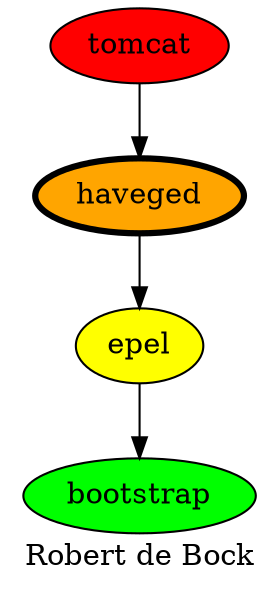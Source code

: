 
digraph PhiloDilemma {
  label = "Robert de Bock" ;
  overlap=false
  {
    bootstrap [fillcolor=green style=filled]
    epel [fillcolor=yellow style=filled]
    haveged [fillcolor=orange style=filled penwidth=3]
    tomcat [fillcolor=red style=filled]
  }
  epel -> bootstrap
  haveged -> epel
  tomcat -> haveged
}
